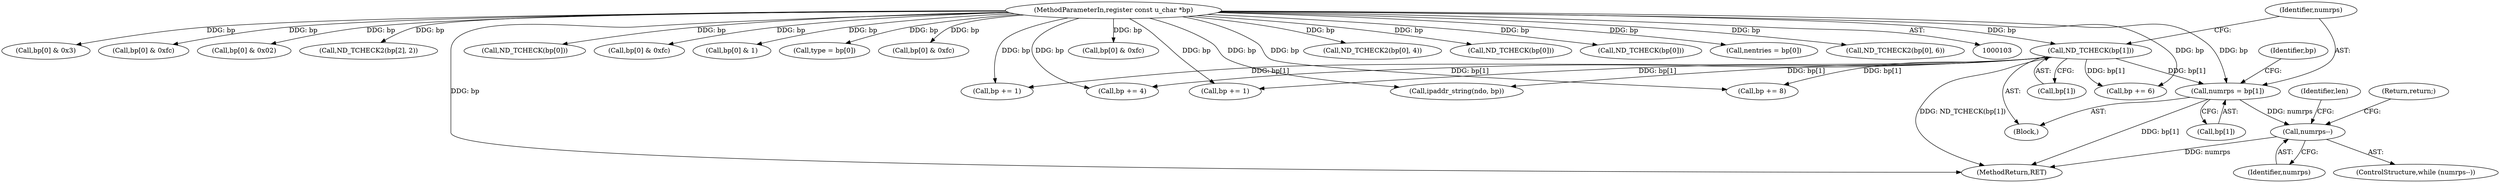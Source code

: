 digraph "0_tcpdump_5dc1860d8267b1e0cb78c9ffa2a40bea2fdb3ddc@pointer" {
"1000156" [label="(Call,numrps = bp[1])"];
"1000152" [label="(Call,ND_TCHECK(bp[1]))"];
"1000105" [label="(MethodParameterIn,register const u_char *bp)"];
"1000198" [label="(Call,numrps--)"];
"1000237" [label="(Call,bp[0] & 0x3)"];
"1000376" [label="(Call,bp[0] & 0xfc)"];
"1000354" [label="(Call,bp[0] & 0x02)"];
"1000198" [label="(Call,numrps--)"];
"1000199" [label="(Identifier,numrps)"];
"1000107" [label="(Block,)"];
"1000161" [label="(Call,ND_TCHECK2(bp[2], 2))"];
"1000303" [label="(Call,bp += 1)"];
"1000232" [label="(Call,ND_TCHECK(bp[0]))"];
"1000163" [label="(Identifier,bp)"];
"1000278" [label="(Call,bp[0] & 0xfc)"];
"1000336" [label="(Call,bp[0] & 1)"];
"1000197" [label="(ControlStructure,while (numrps--))"];
"1000124" [label="(Call,type = bp[0])"];
"1000365" [label="(Call,bp[0] & 0xfc)"];
"1000205" [label="(Identifier,len)"];
"1000221" [label="(Call,bp += 4)"];
"1000397" [label="(MethodReturn,RET)"];
"1000152" [label="(Call,ND_TCHECK(bp[1]))"];
"1000158" [label="(Call,bp[1])"];
"1000268" [label="(Call,bp[0] & 0xfc)"];
"1000218" [label="(Call,ipaddr_string(ndo, bp))"];
"1000157" [label="(Identifier,numrps)"];
"1000191" [label="(Call,bp += 8)"];
"1000390" [label="(Return,return;)"];
"1000384" [label="(Call,bp += 6)"];
"1000208" [label="(Call,ND_TCHECK2(bp[0], 4))"];
"1000156" [label="(Call,numrps = bp[1])"];
"1000294" [label="(Call,ND_TCHECK(bp[0]))"];
"1000153" [label="(Call,bp[1])"];
"1000283" [label="(Call,bp += 1)"];
"1000116" [label="(Call,ND_TCHECK(bp[0]))"];
"1000105" [label="(MethodParameterIn,register const u_char *bp)"];
"1000298" [label="(Call,nentries = bp[0])"];
"1000322" [label="(Call,ND_TCHECK2(bp[0], 6))"];
"1000156" -> "1000107"  [label="AST: "];
"1000156" -> "1000158"  [label="CFG: "];
"1000157" -> "1000156"  [label="AST: "];
"1000158" -> "1000156"  [label="AST: "];
"1000163" -> "1000156"  [label="CFG: "];
"1000156" -> "1000397"  [label="DDG: bp[1]"];
"1000152" -> "1000156"  [label="DDG: bp[1]"];
"1000105" -> "1000156"  [label="DDG: bp"];
"1000156" -> "1000198"  [label="DDG: numrps"];
"1000152" -> "1000107"  [label="AST: "];
"1000152" -> "1000153"  [label="CFG: "];
"1000153" -> "1000152"  [label="AST: "];
"1000157" -> "1000152"  [label="CFG: "];
"1000152" -> "1000397"  [label="DDG: ND_TCHECK(bp[1])"];
"1000105" -> "1000152"  [label="DDG: bp"];
"1000152" -> "1000191"  [label="DDG: bp[1]"];
"1000152" -> "1000218"  [label="DDG: bp[1]"];
"1000152" -> "1000221"  [label="DDG: bp[1]"];
"1000152" -> "1000283"  [label="DDG: bp[1]"];
"1000152" -> "1000303"  [label="DDG: bp[1]"];
"1000152" -> "1000384"  [label="DDG: bp[1]"];
"1000105" -> "1000103"  [label="AST: "];
"1000105" -> "1000397"  [label="DDG: bp"];
"1000105" -> "1000116"  [label="DDG: bp"];
"1000105" -> "1000124"  [label="DDG: bp"];
"1000105" -> "1000161"  [label="DDG: bp"];
"1000105" -> "1000191"  [label="DDG: bp"];
"1000105" -> "1000208"  [label="DDG: bp"];
"1000105" -> "1000218"  [label="DDG: bp"];
"1000105" -> "1000221"  [label="DDG: bp"];
"1000105" -> "1000232"  [label="DDG: bp"];
"1000105" -> "1000237"  [label="DDG: bp"];
"1000105" -> "1000268"  [label="DDG: bp"];
"1000105" -> "1000278"  [label="DDG: bp"];
"1000105" -> "1000283"  [label="DDG: bp"];
"1000105" -> "1000294"  [label="DDG: bp"];
"1000105" -> "1000298"  [label="DDG: bp"];
"1000105" -> "1000303"  [label="DDG: bp"];
"1000105" -> "1000322"  [label="DDG: bp"];
"1000105" -> "1000336"  [label="DDG: bp"];
"1000105" -> "1000354"  [label="DDG: bp"];
"1000105" -> "1000365"  [label="DDG: bp"];
"1000105" -> "1000376"  [label="DDG: bp"];
"1000105" -> "1000384"  [label="DDG: bp"];
"1000198" -> "1000197"  [label="AST: "];
"1000198" -> "1000199"  [label="CFG: "];
"1000199" -> "1000198"  [label="AST: "];
"1000205" -> "1000198"  [label="CFG: "];
"1000390" -> "1000198"  [label="CFG: "];
"1000198" -> "1000397"  [label="DDG: numrps"];
}
